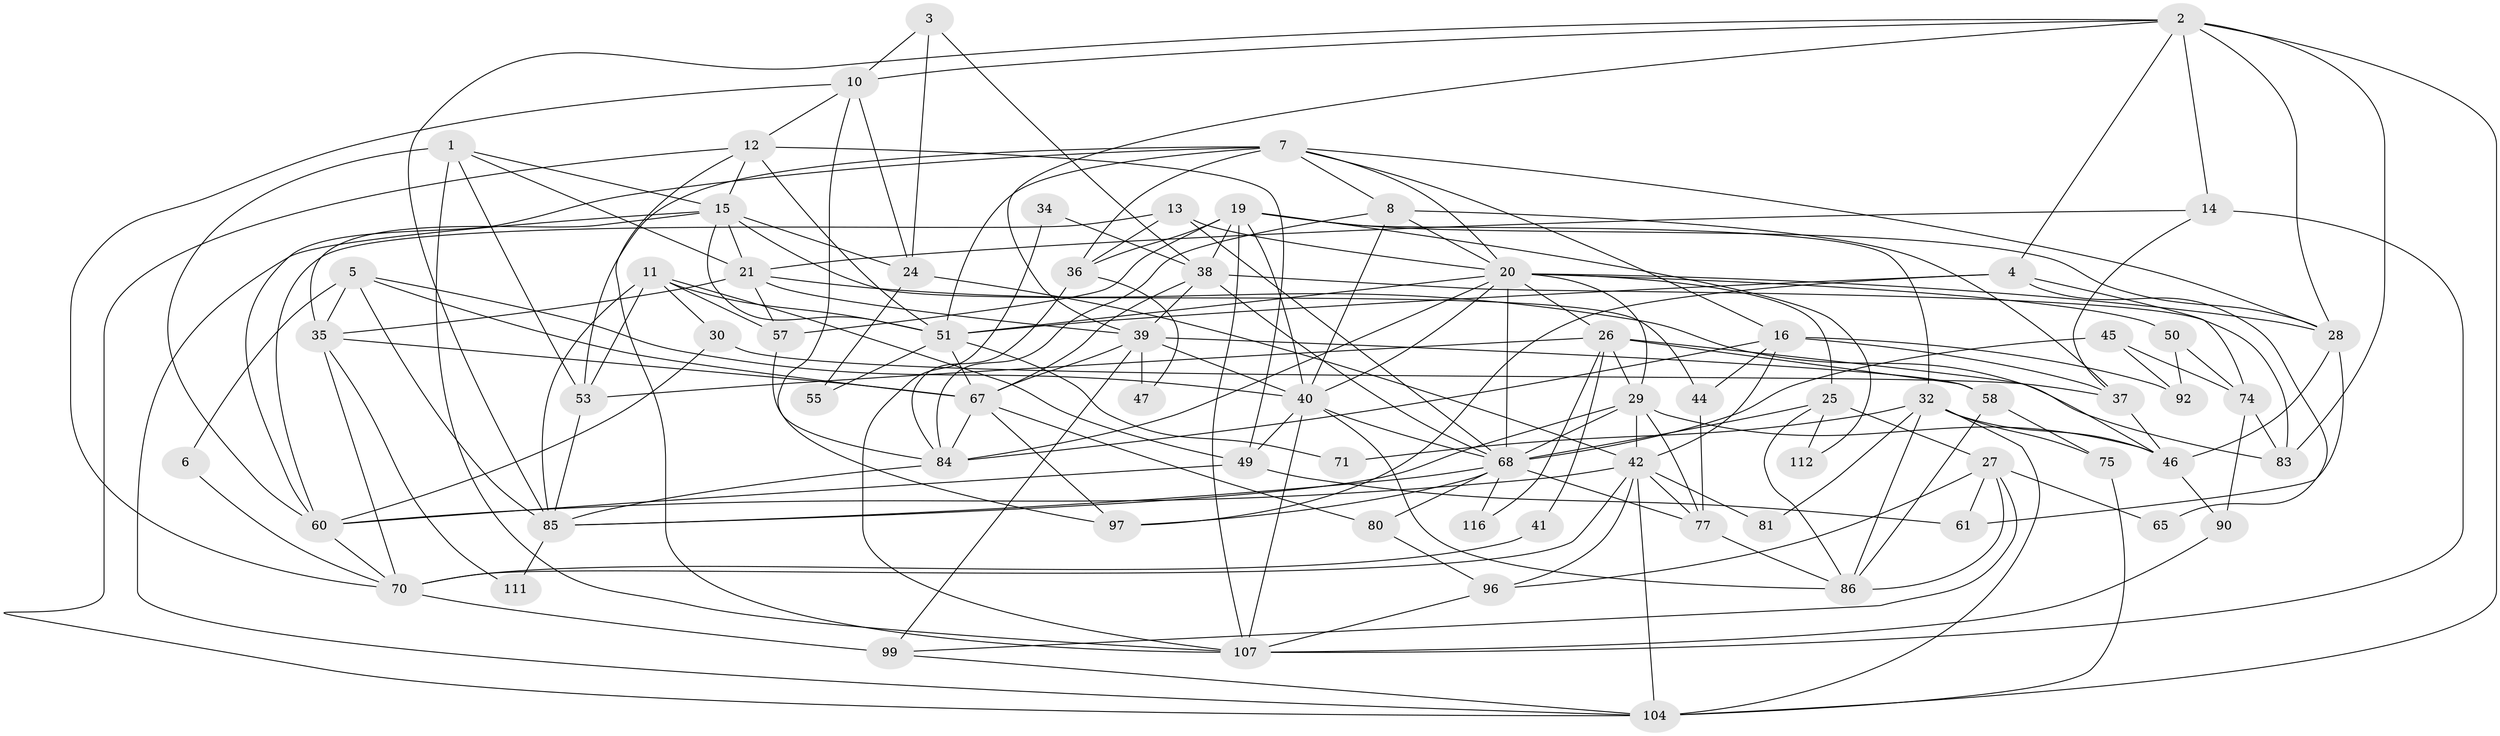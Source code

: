 // original degree distribution, {4: 0.2857142857142857, 6: 0.11764705882352941, 3: 0.2773109243697479, 5: 0.13445378151260504, 2: 0.13445378151260504, 7: 0.025210084033613446, 8: 0.025210084033613446}
// Generated by graph-tools (version 1.1) at 2025/41/03/06/25 10:41:56]
// undirected, 72 vertices, 188 edges
graph export_dot {
graph [start="1"]
  node [color=gray90,style=filled];
  1 [super="+9"];
  2 [super="+52"];
  3;
  4 [super="+17"];
  5;
  6;
  7 [super="+87"];
  8 [super="+64"];
  10 [super="+43"];
  11 [super="+33"];
  12 [super="+18"];
  13 [super="+54"];
  14 [super="+105"];
  15 [super="+73"];
  16 [super="+109"];
  19 [super="+66"];
  20 [super="+22"];
  21 [super="+23"];
  24 [super="+82"];
  25 [super="+48"];
  26 [super="+31"];
  27 [super="+59"];
  28 [super="+62"];
  29 [super="+89"];
  30;
  32 [super="+78"];
  34;
  35 [super="+98"];
  36 [super="+108"];
  37 [super="+76"];
  38 [super="+56"];
  39 [super="+118"];
  40 [super="+63"];
  41;
  42 [super="+119"];
  44;
  45;
  46 [super="+79"];
  47;
  49 [super="+88"];
  50;
  51 [super="+110"];
  53 [super="+103"];
  55;
  57 [super="+93"];
  58 [super="+100"];
  60 [super="+69"];
  61 [super="+115"];
  65;
  67 [super="+101"];
  68 [super="+95"];
  70 [super="+72"];
  71;
  74 [super="+102"];
  75;
  77 [super="+91"];
  80;
  81;
  83;
  84 [super="+106"];
  85 [super="+94"];
  86 [super="+113"];
  90;
  92;
  96;
  97;
  99;
  104 [super="+117"];
  107 [super="+114"];
  111;
  112;
  116;
  1 -- 107;
  1 -- 53;
  1 -- 15;
  1 -- 21;
  1 -- 60;
  2 -- 10;
  2 -- 83;
  2 -- 14;
  2 -- 4;
  2 -- 28;
  2 -- 85;
  2 -- 104;
  2 -- 39;
  3 -- 38;
  3 -- 10;
  3 -- 24;
  4 -- 74;
  4 -- 65;
  4 -- 97;
  4 -- 51;
  5 -- 67;
  5 -- 6;
  5 -- 35;
  5 -- 85;
  5 -- 40;
  6 -- 70;
  7 -- 20;
  7 -- 53;
  7 -- 60;
  7 -- 28;
  7 -- 51;
  7 -- 8;
  7 -- 36;
  7 -- 16;
  8 -- 20;
  8 -- 84;
  8 -- 40;
  8 -- 37;
  10 -- 24;
  10 -- 12;
  10 -- 97;
  10 -- 70;
  11 -- 30;
  11 -- 57;
  11 -- 85;
  11 -- 51;
  11 -- 49;
  11 -- 53;
  12 -- 107;
  12 -- 49;
  12 -- 51;
  12 -- 15;
  12 -- 104;
  13 -- 20;
  13 -- 60;
  13 -- 36;
  13 -- 68;
  14 -- 37;
  14 -- 107;
  14 -- 21;
  15 -- 35;
  15 -- 21;
  15 -- 51;
  15 -- 104;
  15 -- 44;
  15 -- 24;
  16 -- 92;
  16 -- 42;
  16 -- 84;
  16 -- 37;
  16 -- 44;
  19 -- 32;
  19 -- 36;
  19 -- 112;
  19 -- 40;
  19 -- 107;
  19 -- 28;
  19 -- 57;
  19 -- 38;
  20 -- 29;
  20 -- 40;
  20 -- 50;
  20 -- 84;
  20 -- 51;
  20 -- 25;
  20 -- 28;
  20 -- 68;
  20 -- 26;
  21 -- 35;
  21 -- 46;
  21 -- 57;
  21 -- 39;
  24 -- 55;
  24 -- 42;
  25 -- 86;
  25 -- 112;
  25 -- 27;
  25 -- 68;
  26 -- 29;
  26 -- 83;
  26 -- 116;
  26 -- 58;
  26 -- 53;
  26 -- 41;
  27 -- 86;
  27 -- 96;
  27 -- 65;
  27 -- 99;
  27 -- 61;
  28 -- 46;
  28 -- 61;
  29 -- 42;
  29 -- 85;
  29 -- 77;
  29 -- 68;
  29 -- 46;
  30 -- 60;
  30 -- 37;
  32 -- 86;
  32 -- 81;
  32 -- 71;
  32 -- 75;
  32 -- 46;
  32 -- 104;
  34 -- 38;
  34 -- 107;
  35 -- 70;
  35 -- 111;
  35 -- 67;
  36 -- 84;
  36 -- 47;
  37 -- 46;
  38 -- 39;
  38 -- 68;
  38 -- 67;
  38 -- 83;
  39 -- 99;
  39 -- 40 [weight=2];
  39 -- 47;
  39 -- 67;
  39 -- 58;
  40 -- 107;
  40 -- 86;
  40 -- 49;
  40 -- 68;
  41 -- 70;
  42 -- 70 [weight=2];
  42 -- 96;
  42 -- 104;
  42 -- 77;
  42 -- 81;
  42 -- 60;
  44 -- 77;
  45 -- 68;
  45 -- 92;
  45 -- 74;
  46 -- 90;
  49 -- 61;
  49 -- 60;
  50 -- 92;
  50 -- 74;
  51 -- 71;
  51 -- 55;
  51 -- 67;
  53 -- 85;
  57 -- 84;
  58 -- 86 [weight=2];
  58 -- 75;
  60 -- 70;
  67 -- 97;
  67 -- 84;
  67 -- 80;
  68 -- 80;
  68 -- 116;
  68 -- 97;
  68 -- 77;
  68 -- 85;
  70 -- 99;
  74 -- 90;
  74 -- 83;
  75 -- 104;
  77 -- 86;
  80 -- 96;
  84 -- 85;
  85 -- 111;
  90 -- 107;
  96 -- 107;
  99 -- 104;
}
